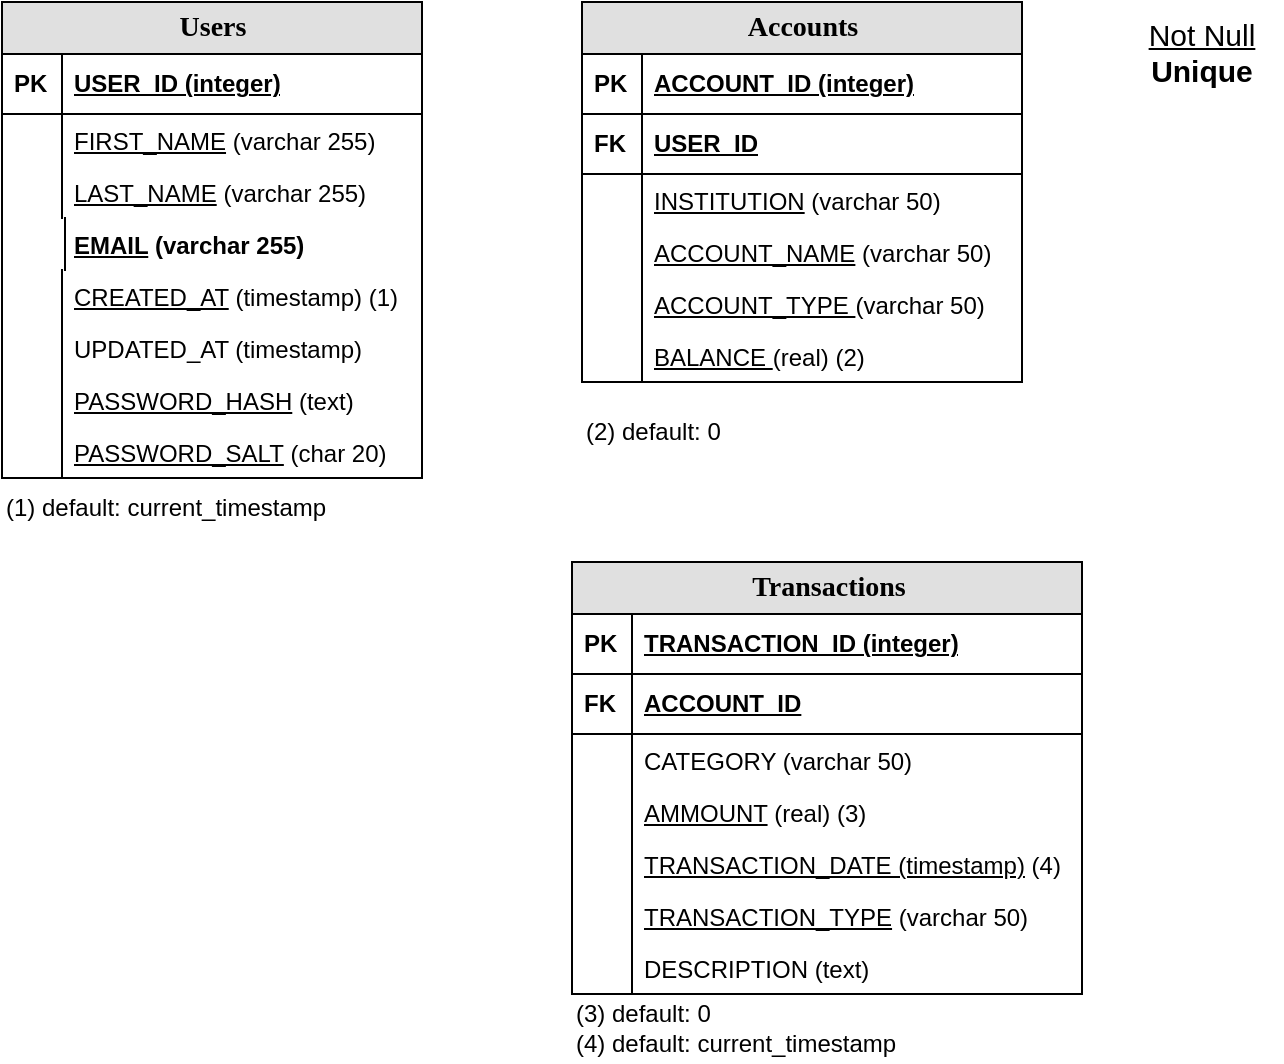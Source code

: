 <mxfile version="27.0.9">
  <diagram name="Page-1" id="qFnQlZ_SsuW7N8ZM_rrR">
    <mxGraphModel dx="1426" dy="743" grid="1" gridSize="10" guides="1" tooltips="1" connect="1" arrows="1" fold="1" page="1" pageScale="1" pageWidth="850" pageHeight="1100" math="0" shadow="0">
      <root>
        <mxCell id="0" />
        <mxCell id="1" parent="0" />
        <mxCell id="gAcOoP5BeK7Uj13Lkmp1-1" value="Users" style="swimlane;html=1;fontStyle=1;childLayout=stackLayout;horizontal=1;startSize=26;fillColor=#e0e0e0;horizontalStack=0;resizeParent=1;resizeLast=0;collapsible=1;marginBottom=0;swimlaneFillColor=#ffffff;align=center;rounded=0;shadow=0;comic=0;labelBackgroundColor=none;strokeWidth=1;fontFamily=Verdana;fontSize=14" vertex="1" parent="1">
          <mxGeometry x="40" y="40" width="210" height="238" as="geometry" />
        </mxCell>
        <mxCell id="gAcOoP5BeK7Uj13Lkmp1-2" value="USER_ID&amp;nbsp;(integer)" style="shape=partialRectangle;top=0;left=0;right=0;bottom=1;html=1;align=left;verticalAlign=middle;fillColor=none;spacingLeft=34;spacingRight=4;whiteSpace=wrap;overflow=hidden;rotatable=0;points=[[0,0.5],[1,0.5]];portConstraint=eastwest;dropTarget=0;fontStyle=5;" vertex="1" parent="gAcOoP5BeK7Uj13Lkmp1-1">
          <mxGeometry y="26" width="210" height="30" as="geometry" />
        </mxCell>
        <mxCell id="gAcOoP5BeK7Uj13Lkmp1-3" value="PK" style="shape=partialRectangle;top=0;left=0;bottom=0;html=1;fillColor=none;align=left;verticalAlign=middle;spacingLeft=4;spacingRight=4;whiteSpace=wrap;overflow=hidden;rotatable=0;points=[];portConstraint=eastwest;part=1;fontStyle=1" vertex="1" connectable="0" parent="gAcOoP5BeK7Uj13Lkmp1-2">
          <mxGeometry width="30" height="30" as="geometry" />
        </mxCell>
        <mxCell id="gAcOoP5BeK7Uj13Lkmp1-4" value="&lt;u&gt;FIRST_NAME&lt;/u&gt; (varchar 255)" style="shape=partialRectangle;top=0;left=0;right=0;bottom=0;html=1;align=left;verticalAlign=top;fillColor=none;spacingLeft=34;spacingRight=4;whiteSpace=wrap;overflow=hidden;rotatable=0;points=[[0,0.5],[1,0.5]];portConstraint=eastwest;dropTarget=0;" vertex="1" parent="gAcOoP5BeK7Uj13Lkmp1-1">
          <mxGeometry y="56" width="210" height="26" as="geometry" />
        </mxCell>
        <mxCell id="gAcOoP5BeK7Uj13Lkmp1-5" value="" style="shape=partialRectangle;top=0;left=0;bottom=0;html=1;fillColor=none;align=left;verticalAlign=top;spacingLeft=4;spacingRight=4;whiteSpace=wrap;overflow=hidden;rotatable=0;points=[];portConstraint=eastwest;part=1;" vertex="1" connectable="0" parent="gAcOoP5BeK7Uj13Lkmp1-4">
          <mxGeometry width="30" height="26" as="geometry" />
        </mxCell>
        <mxCell id="gAcOoP5BeK7Uj13Lkmp1-6" value="&lt;u&gt;LAST_NAME&lt;/u&gt; (varchar 255)" style="shape=partialRectangle;top=0;left=0;right=0;bottom=0;html=1;align=left;verticalAlign=top;fillColor=none;spacingLeft=34;spacingRight=4;whiteSpace=wrap;overflow=hidden;rotatable=0;points=[[0,0.5],[1,0.5]];portConstraint=eastwest;dropTarget=0;" vertex="1" parent="gAcOoP5BeK7Uj13Lkmp1-1">
          <mxGeometry y="82" width="210" height="26" as="geometry" />
        </mxCell>
        <mxCell id="gAcOoP5BeK7Uj13Lkmp1-7" value="" style="shape=partialRectangle;top=0;left=0;bottom=0;html=1;fillColor=none;align=left;verticalAlign=top;spacingLeft=4;spacingRight=4;whiteSpace=wrap;overflow=hidden;rotatable=0;points=[];portConstraint=eastwest;part=1;" vertex="1" connectable="0" parent="gAcOoP5BeK7Uj13Lkmp1-6">
          <mxGeometry width="30" height="26" as="geometry" />
        </mxCell>
        <mxCell id="gAcOoP5BeK7Uj13Lkmp1-8" value="&lt;b style=&quot;&quot;&gt;&lt;u&gt;EMAIL&lt;/u&gt; (varchar 255)&lt;/b&gt;" style="shape=partialRectangle;top=0;left=0;right=0;bottom=0;html=1;align=left;verticalAlign=top;fillColor=none;spacingLeft=34;spacingRight=4;whiteSpace=wrap;overflow=hidden;rotatable=0;points=[[0,0.5],[1,0.5]];portConstraint=eastwest;dropTarget=0;" vertex="1" parent="gAcOoP5BeK7Uj13Lkmp1-1">
          <mxGeometry y="108" width="210" height="26" as="geometry" />
        </mxCell>
        <mxCell id="gAcOoP5BeK7Uj13Lkmp1-9" value="" style="shape=partialRectangle;top=0;left=0;bottom=0;html=1;fillColor=none;align=left;verticalAlign=top;spacingLeft=4;spacingRight=4;whiteSpace=wrap;overflow=hidden;rotatable=0;points=[];portConstraint=eastwest;part=1;" vertex="1" connectable="0" parent="gAcOoP5BeK7Uj13Lkmp1-8">
          <mxGeometry width="31.5" height="26" as="geometry" />
        </mxCell>
        <mxCell id="gAcOoP5BeK7Uj13Lkmp1-10" value="&lt;u&gt;CREATED_AT&lt;/u&gt; (timestamp) (1)" style="shape=partialRectangle;top=0;left=0;right=0;bottom=0;html=1;align=left;verticalAlign=top;fillColor=none;spacingLeft=34;spacingRight=4;whiteSpace=wrap;overflow=hidden;rotatable=0;points=[[0,0.5],[1,0.5]];portConstraint=eastwest;dropTarget=0;" vertex="1" parent="gAcOoP5BeK7Uj13Lkmp1-1">
          <mxGeometry y="134" width="210" height="26" as="geometry" />
        </mxCell>
        <mxCell id="gAcOoP5BeK7Uj13Lkmp1-11" value="" style="shape=partialRectangle;top=0;left=0;bottom=0;html=1;fillColor=none;align=left;verticalAlign=top;spacingLeft=4;spacingRight=4;whiteSpace=wrap;overflow=hidden;rotatable=0;points=[];portConstraint=eastwest;part=1;" vertex="1" connectable="0" parent="gAcOoP5BeK7Uj13Lkmp1-10">
          <mxGeometry width="30" height="26" as="geometry" />
        </mxCell>
        <mxCell id="gAcOoP5BeK7Uj13Lkmp1-12" value="UPDATED_AT (timestamp)" style="shape=partialRectangle;top=0;left=0;right=0;bottom=0;html=1;align=left;verticalAlign=top;fillColor=none;spacingLeft=34;spacingRight=4;whiteSpace=wrap;overflow=hidden;rotatable=0;points=[[0,0.5],[1,0.5]];portConstraint=eastwest;dropTarget=0;" vertex="1" parent="gAcOoP5BeK7Uj13Lkmp1-1">
          <mxGeometry y="160" width="210" height="26" as="geometry" />
        </mxCell>
        <mxCell id="gAcOoP5BeK7Uj13Lkmp1-13" value="" style="shape=partialRectangle;top=0;left=0;bottom=0;html=1;fillColor=none;align=left;verticalAlign=top;spacingLeft=4;spacingRight=4;whiteSpace=wrap;overflow=hidden;rotatable=0;points=[];portConstraint=eastwest;part=1;" vertex="1" connectable="0" parent="gAcOoP5BeK7Uj13Lkmp1-12">
          <mxGeometry width="30" height="26" as="geometry" />
        </mxCell>
        <mxCell id="gAcOoP5BeK7Uj13Lkmp1-14" value="&lt;u&gt;PASSWORD_HASH&lt;/u&gt; (text)" style="shape=partialRectangle;top=0;left=0;right=0;bottom=0;html=1;align=left;verticalAlign=top;fillColor=none;spacingLeft=34;spacingRight=4;whiteSpace=wrap;overflow=hidden;rotatable=0;points=[[0,0.5],[1,0.5]];portConstraint=eastwest;dropTarget=0;" vertex="1" parent="gAcOoP5BeK7Uj13Lkmp1-1">
          <mxGeometry y="186" width="210" height="26" as="geometry" />
        </mxCell>
        <mxCell id="gAcOoP5BeK7Uj13Lkmp1-15" value="" style="shape=partialRectangle;top=0;left=0;bottom=0;html=1;fillColor=none;align=left;verticalAlign=top;spacingLeft=4;spacingRight=4;whiteSpace=wrap;overflow=hidden;rotatable=0;points=[];portConstraint=eastwest;part=1;" vertex="1" connectable="0" parent="gAcOoP5BeK7Uj13Lkmp1-14">
          <mxGeometry width="30" height="26" as="geometry" />
        </mxCell>
        <mxCell id="gAcOoP5BeK7Uj13Lkmp1-48" value="&lt;u&gt;PASSWORD_SALT&lt;/u&gt;&amp;nbsp;(char 20)" style="shape=partialRectangle;top=0;left=0;right=0;bottom=0;html=1;align=left;verticalAlign=top;fillColor=none;spacingLeft=34;spacingRight=4;whiteSpace=wrap;overflow=hidden;rotatable=0;points=[[0,0.5],[1,0.5]];portConstraint=eastwest;dropTarget=0;" vertex="1" parent="gAcOoP5BeK7Uj13Lkmp1-1">
          <mxGeometry y="212" width="210" height="26" as="geometry" />
        </mxCell>
        <mxCell id="gAcOoP5BeK7Uj13Lkmp1-49" value="" style="shape=partialRectangle;top=0;left=0;bottom=0;html=1;fillColor=none;align=left;verticalAlign=top;spacingLeft=4;spacingRight=4;whiteSpace=wrap;overflow=hidden;rotatable=0;points=[];portConstraint=eastwest;part=1;" vertex="1" connectable="0" parent="gAcOoP5BeK7Uj13Lkmp1-48">
          <mxGeometry width="30" height="26" as="geometry" />
        </mxCell>
        <mxCell id="gAcOoP5BeK7Uj13Lkmp1-16" value="Transactions" style="swimlane;html=1;fontStyle=1;childLayout=stackLayout;horizontal=1;startSize=26;fillColor=#e0e0e0;horizontalStack=0;resizeParent=1;resizeLast=0;collapsible=1;marginBottom=0;swimlaneFillColor=#ffffff;align=center;rounded=0;shadow=0;comic=0;labelBackgroundColor=none;strokeWidth=1;fontFamily=Verdana;fontSize=14" vertex="1" parent="1">
          <mxGeometry x="325" y="320" width="255" height="216" as="geometry" />
        </mxCell>
        <mxCell id="gAcOoP5BeK7Uj13Lkmp1-17" value="TRANSACTION_ID (integer)" style="shape=partialRectangle;top=0;left=0;right=0;bottom=1;html=1;align=left;verticalAlign=middle;fillColor=none;spacingLeft=34;spacingRight=4;whiteSpace=wrap;overflow=hidden;rotatable=0;points=[[0,0.5],[1,0.5]];portConstraint=eastwest;dropTarget=0;fontStyle=5;" vertex="1" parent="gAcOoP5BeK7Uj13Lkmp1-16">
          <mxGeometry y="26" width="255" height="30" as="geometry" />
        </mxCell>
        <mxCell id="gAcOoP5BeK7Uj13Lkmp1-18" value="PK" style="shape=partialRectangle;top=0;left=0;bottom=0;html=1;fillColor=none;align=left;verticalAlign=middle;spacingLeft=4;spacingRight=4;whiteSpace=wrap;overflow=hidden;rotatable=0;points=[];portConstraint=eastwest;part=1;fontStyle=1" vertex="1" connectable="0" parent="gAcOoP5BeK7Uj13Lkmp1-17">
          <mxGeometry width="30" height="30" as="geometry" />
        </mxCell>
        <mxCell id="gAcOoP5BeK7Uj13Lkmp1-21" value="ACCOUNT_ID" style="shape=partialRectangle;top=0;left=0;right=0;bottom=1;html=1;align=left;verticalAlign=middle;fillColor=none;spacingLeft=34;spacingRight=4;whiteSpace=wrap;overflow=hidden;rotatable=0;points=[[0,0.5],[1,0.5]];portConstraint=eastwest;dropTarget=0;fontStyle=5;" vertex="1" parent="gAcOoP5BeK7Uj13Lkmp1-16">
          <mxGeometry y="56" width="255" height="30" as="geometry" />
        </mxCell>
        <mxCell id="gAcOoP5BeK7Uj13Lkmp1-22" value="FK" style="shape=partialRectangle;top=0;left=0;bottom=0;html=1;fillColor=none;align=left;verticalAlign=middle;spacingLeft=4;spacingRight=4;whiteSpace=wrap;overflow=hidden;rotatable=0;points=[];portConstraint=eastwest;part=1;fontStyle=1" vertex="1" connectable="0" parent="gAcOoP5BeK7Uj13Lkmp1-21">
          <mxGeometry width="30" height="30" as="geometry" />
        </mxCell>
        <mxCell id="gAcOoP5BeK7Uj13Lkmp1-23" value="CATEGORY (varchar 50)" style="shape=partialRectangle;top=0;left=0;right=0;bottom=0;html=1;align=left;verticalAlign=top;fillColor=none;spacingLeft=34;spacingRight=4;whiteSpace=wrap;overflow=hidden;rotatable=0;points=[[0,0.5],[1,0.5]];portConstraint=eastwest;dropTarget=0;" vertex="1" parent="gAcOoP5BeK7Uj13Lkmp1-16">
          <mxGeometry y="86" width="255" height="26" as="geometry" />
        </mxCell>
        <mxCell id="gAcOoP5BeK7Uj13Lkmp1-24" value="" style="shape=partialRectangle;top=0;left=0;bottom=0;html=1;fillColor=none;align=left;verticalAlign=top;spacingLeft=4;spacingRight=4;whiteSpace=wrap;overflow=hidden;rotatable=0;points=[];portConstraint=eastwest;part=1;" vertex="1" connectable="0" parent="gAcOoP5BeK7Uj13Lkmp1-23">
          <mxGeometry width="30" height="26" as="geometry" />
        </mxCell>
        <mxCell id="gAcOoP5BeK7Uj13Lkmp1-25" value="&lt;u&gt;AMMOUNT&lt;/u&gt; (real) (3)" style="shape=partialRectangle;top=0;left=0;right=0;bottom=0;html=1;align=left;verticalAlign=top;fillColor=none;spacingLeft=34;spacingRight=4;whiteSpace=wrap;overflow=hidden;rotatable=0;points=[[0,0.5],[1,0.5]];portConstraint=eastwest;dropTarget=0;" vertex="1" parent="gAcOoP5BeK7Uj13Lkmp1-16">
          <mxGeometry y="112" width="255" height="26" as="geometry" />
        </mxCell>
        <mxCell id="gAcOoP5BeK7Uj13Lkmp1-26" value="" style="shape=partialRectangle;top=0;left=0;bottom=0;html=1;fillColor=none;align=left;verticalAlign=top;spacingLeft=4;spacingRight=4;whiteSpace=wrap;overflow=hidden;rotatable=0;points=[];portConstraint=eastwest;part=1;" vertex="1" connectable="0" parent="gAcOoP5BeK7Uj13Lkmp1-25">
          <mxGeometry width="30" height="26" as="geometry" />
        </mxCell>
        <mxCell id="gAcOoP5BeK7Uj13Lkmp1-27" value="&lt;u&gt;TRANSACTION_DATE (timestamp)&lt;/u&gt; (4)" style="shape=partialRectangle;top=0;left=0;right=0;bottom=0;html=1;align=left;verticalAlign=top;fillColor=none;spacingLeft=34;spacingRight=4;whiteSpace=wrap;overflow=hidden;rotatable=0;points=[[0,0.5],[1,0.5]];portConstraint=eastwest;dropTarget=0;" vertex="1" parent="gAcOoP5BeK7Uj13Lkmp1-16">
          <mxGeometry y="138" width="255" height="26" as="geometry" />
        </mxCell>
        <mxCell id="gAcOoP5BeK7Uj13Lkmp1-28" value="" style="shape=partialRectangle;top=0;left=0;bottom=0;html=1;fillColor=none;align=left;verticalAlign=top;spacingLeft=4;spacingRight=4;whiteSpace=wrap;overflow=hidden;rotatable=0;points=[];portConstraint=eastwest;part=1;" vertex="1" connectable="0" parent="gAcOoP5BeK7Uj13Lkmp1-27">
          <mxGeometry width="30" height="26" as="geometry" />
        </mxCell>
        <mxCell id="gAcOoP5BeK7Uj13Lkmp1-29" value="&lt;u&gt;TRANSACTION_TYPE&lt;/u&gt; (varchar 50)" style="shape=partialRectangle;top=0;left=0;right=0;bottom=0;html=1;align=left;verticalAlign=top;fillColor=none;spacingLeft=34;spacingRight=4;whiteSpace=wrap;overflow=hidden;rotatable=0;points=[[0,0.5],[1,0.5]];portConstraint=eastwest;dropTarget=0;" vertex="1" parent="gAcOoP5BeK7Uj13Lkmp1-16">
          <mxGeometry y="164" width="255" height="26" as="geometry" />
        </mxCell>
        <mxCell id="gAcOoP5BeK7Uj13Lkmp1-30" value="" style="shape=partialRectangle;top=0;left=0;bottom=0;html=1;fillColor=none;align=left;verticalAlign=top;spacingLeft=4;spacingRight=4;whiteSpace=wrap;overflow=hidden;rotatable=0;points=[];portConstraint=eastwest;part=1;" vertex="1" connectable="0" parent="gAcOoP5BeK7Uj13Lkmp1-29">
          <mxGeometry width="30" height="26" as="geometry" />
        </mxCell>
        <mxCell id="gAcOoP5BeK7Uj13Lkmp1-31" value="DESCRIPTION (text)" style="shape=partialRectangle;top=0;left=0;right=0;bottom=0;html=1;align=left;verticalAlign=top;fillColor=none;spacingLeft=34;spacingRight=4;whiteSpace=wrap;overflow=hidden;rotatable=0;points=[[0,0.5],[1,0.5]];portConstraint=eastwest;dropTarget=0;" vertex="1" parent="gAcOoP5BeK7Uj13Lkmp1-16">
          <mxGeometry y="190" width="255" height="26" as="geometry" />
        </mxCell>
        <mxCell id="gAcOoP5BeK7Uj13Lkmp1-32" value="" style="shape=partialRectangle;top=0;left=0;bottom=0;html=1;fillColor=none;align=left;verticalAlign=top;spacingLeft=4;spacingRight=4;whiteSpace=wrap;overflow=hidden;rotatable=0;points=[];portConstraint=eastwest;part=1;" vertex="1" connectable="0" parent="gAcOoP5BeK7Uj13Lkmp1-31">
          <mxGeometry width="30" height="26" as="geometry" />
        </mxCell>
        <mxCell id="gAcOoP5BeK7Uj13Lkmp1-33" value="Accounts" style="swimlane;html=1;fontStyle=1;childLayout=stackLayout;horizontal=1;startSize=26;fillColor=#e0e0e0;horizontalStack=0;resizeParent=1;resizeLast=0;collapsible=1;marginBottom=0;swimlaneFillColor=#ffffff;align=center;rounded=0;shadow=0;comic=0;labelBackgroundColor=none;strokeWidth=1;fontFamily=Verdana;fontSize=14" vertex="1" parent="1">
          <mxGeometry x="330" y="40" width="220" height="190" as="geometry" />
        </mxCell>
        <mxCell id="gAcOoP5BeK7Uj13Lkmp1-34" value="ACCOUNT_ID (integer)" style="shape=partialRectangle;top=0;left=0;right=0;bottom=1;html=1;align=left;verticalAlign=middle;fillColor=none;spacingLeft=34;spacingRight=4;whiteSpace=wrap;overflow=hidden;rotatable=0;points=[[0,0.5],[1,0.5]];portConstraint=eastwest;dropTarget=0;fontStyle=5;" vertex="1" parent="gAcOoP5BeK7Uj13Lkmp1-33">
          <mxGeometry y="26" width="220" height="30" as="geometry" />
        </mxCell>
        <mxCell id="gAcOoP5BeK7Uj13Lkmp1-35" value="PK" style="shape=partialRectangle;top=0;left=0;bottom=0;html=1;fillColor=none;align=left;verticalAlign=middle;spacingLeft=4;spacingRight=4;whiteSpace=wrap;overflow=hidden;rotatable=0;points=[];portConstraint=eastwest;part=1;fontStyle=1" vertex="1" connectable="0" parent="gAcOoP5BeK7Uj13Lkmp1-34">
          <mxGeometry width="30" height="30" as="geometry" />
        </mxCell>
        <mxCell id="gAcOoP5BeK7Uj13Lkmp1-36" value="USER_ID" style="shape=partialRectangle;top=0;left=0;right=0;bottom=1;html=1;align=left;verticalAlign=middle;fillColor=none;spacingLeft=34;spacingRight=4;whiteSpace=wrap;overflow=hidden;rotatable=0;points=[[0,0.5],[1,0.5]];portConstraint=eastwest;dropTarget=0;fontStyle=5;" vertex="1" parent="gAcOoP5BeK7Uj13Lkmp1-33">
          <mxGeometry y="56" width="220" height="30" as="geometry" />
        </mxCell>
        <mxCell id="gAcOoP5BeK7Uj13Lkmp1-37" value="FK" style="shape=partialRectangle;top=0;left=0;bottom=0;html=1;fillColor=none;align=left;verticalAlign=middle;spacingLeft=4;spacingRight=4;whiteSpace=wrap;overflow=hidden;rotatable=0;points=[];portConstraint=eastwest;part=1;fontStyle=1" vertex="1" connectable="0" parent="gAcOoP5BeK7Uj13Lkmp1-36">
          <mxGeometry width="30" height="30" as="geometry" />
        </mxCell>
        <mxCell id="gAcOoP5BeK7Uj13Lkmp1-38" value="&lt;u&gt;INSTITUTION&lt;/u&gt; (varchar 50)" style="shape=partialRectangle;top=0;left=0;right=0;bottom=0;html=1;align=left;verticalAlign=top;fillColor=none;spacingLeft=34;spacingRight=4;whiteSpace=wrap;overflow=hidden;rotatable=0;points=[[0,0.5],[1,0.5]];portConstraint=eastwest;dropTarget=0;" vertex="1" parent="gAcOoP5BeK7Uj13Lkmp1-33">
          <mxGeometry y="86" width="220" height="26" as="geometry" />
        </mxCell>
        <mxCell id="gAcOoP5BeK7Uj13Lkmp1-39" value="" style="shape=partialRectangle;top=0;left=0;bottom=0;html=1;fillColor=none;align=left;verticalAlign=top;spacingLeft=4;spacingRight=4;whiteSpace=wrap;overflow=hidden;rotatable=0;points=[];portConstraint=eastwest;part=1;" vertex="1" connectable="0" parent="gAcOoP5BeK7Uj13Lkmp1-38">
          <mxGeometry width="30" height="26" as="geometry" />
        </mxCell>
        <mxCell id="gAcOoP5BeK7Uj13Lkmp1-52" value="&lt;u&gt;ACCOUNT_NAME&lt;/u&gt; (varchar 50)" style="shape=partialRectangle;top=0;left=0;right=0;bottom=0;html=1;align=left;verticalAlign=top;fillColor=none;spacingLeft=34;spacingRight=4;whiteSpace=wrap;overflow=hidden;rotatable=0;points=[[0,0.5],[1,0.5]];portConstraint=eastwest;dropTarget=0;" vertex="1" parent="gAcOoP5BeK7Uj13Lkmp1-33">
          <mxGeometry y="112" width="220" height="26" as="geometry" />
        </mxCell>
        <mxCell id="gAcOoP5BeK7Uj13Lkmp1-53" value="" style="shape=partialRectangle;top=0;left=0;bottom=0;html=1;fillColor=none;align=left;verticalAlign=top;spacingLeft=4;spacingRight=4;whiteSpace=wrap;overflow=hidden;rotatable=0;points=[];portConstraint=eastwest;part=1;" vertex="1" connectable="0" parent="gAcOoP5BeK7Uj13Lkmp1-52">
          <mxGeometry width="30" height="26" as="geometry" />
        </mxCell>
        <mxCell id="gAcOoP5BeK7Uj13Lkmp1-40" value="&lt;u&gt;ACCOUNT_&lt;/u&gt;&lt;u&gt;TYPE &lt;/u&gt;(varchar 50)" style="shape=partialRectangle;top=0;left=0;right=0;bottom=0;html=1;align=left;verticalAlign=top;fillColor=none;spacingLeft=34;spacingRight=4;whiteSpace=wrap;overflow=hidden;rotatable=0;points=[[0,0.5],[1,0.5]];portConstraint=eastwest;dropTarget=0;" vertex="1" parent="gAcOoP5BeK7Uj13Lkmp1-33">
          <mxGeometry y="138" width="220" height="26" as="geometry" />
        </mxCell>
        <mxCell id="gAcOoP5BeK7Uj13Lkmp1-41" value="" style="shape=partialRectangle;top=0;left=0;bottom=0;html=1;fillColor=none;align=left;verticalAlign=top;spacingLeft=4;spacingRight=4;whiteSpace=wrap;overflow=hidden;rotatable=0;points=[];portConstraint=eastwest;part=1;" vertex="1" connectable="0" parent="gAcOoP5BeK7Uj13Lkmp1-40">
          <mxGeometry width="30" height="26" as="geometry" />
        </mxCell>
        <mxCell id="gAcOoP5BeK7Uj13Lkmp1-42" value="&lt;u&gt;BALANCE &lt;/u&gt;(real) (2)" style="shape=partialRectangle;top=0;left=0;right=0;bottom=0;html=1;align=left;verticalAlign=top;fillColor=none;spacingLeft=34;spacingRight=4;whiteSpace=wrap;overflow=hidden;rotatable=0;points=[[0,0.5],[1,0.5]];portConstraint=eastwest;dropTarget=0;" vertex="1" parent="gAcOoP5BeK7Uj13Lkmp1-33">
          <mxGeometry y="164" width="220" height="26" as="geometry" />
        </mxCell>
        <mxCell id="gAcOoP5BeK7Uj13Lkmp1-43" value="" style="shape=partialRectangle;top=0;left=0;bottom=0;html=1;fillColor=none;align=left;verticalAlign=top;spacingLeft=4;spacingRight=4;whiteSpace=wrap;overflow=hidden;rotatable=0;points=[];portConstraint=eastwest;part=1;" vertex="1" connectable="0" parent="gAcOoP5BeK7Uj13Lkmp1-42">
          <mxGeometry width="30" height="26" as="geometry" />
        </mxCell>
        <mxCell id="gAcOoP5BeK7Uj13Lkmp1-44" value="&lt;u&gt;Not Null&lt;/u&gt;&lt;div&gt;&lt;b&gt;Unique&lt;/b&gt;&lt;/div&gt;" style="text;html=1;align=center;verticalAlign=middle;whiteSpace=wrap;rounded=0;fontSize=15;" vertex="1" parent="1">
          <mxGeometry x="600" y="40" width="80" height="50" as="geometry" />
        </mxCell>
        <mxCell id="gAcOoP5BeK7Uj13Lkmp1-45" value="&lt;span&gt;(1) default: current_timestamp&lt;/span&gt;" style="text;html=1;align=left;verticalAlign=middle;whiteSpace=wrap;rounded=0;fontStyle=0" vertex="1" parent="1">
          <mxGeometry x="40" y="278" width="200" height="30" as="geometry" />
        </mxCell>
        <mxCell id="gAcOoP5BeK7Uj13Lkmp1-46" value="&lt;span&gt;(2) default: 0&lt;/span&gt;" style="text;html=1;align=left;verticalAlign=middle;whiteSpace=wrap;rounded=0;fontStyle=0" vertex="1" parent="1">
          <mxGeometry x="330" y="240" width="200" height="30" as="geometry" />
        </mxCell>
        <mxCell id="gAcOoP5BeK7Uj13Lkmp1-47" value="&lt;div&gt;(3) default: 0&lt;span&gt;&lt;/span&gt;&lt;/div&gt;&lt;span&gt;(4) default: current_timestamp&lt;/span&gt;" style="text;html=1;align=left;verticalAlign=middle;whiteSpace=wrap;rounded=0;fontStyle=0;spacing=2;spacingTop=0;" vertex="1" parent="1">
          <mxGeometry x="325" y="536" width="200" height="34" as="geometry" />
        </mxCell>
      </root>
    </mxGraphModel>
  </diagram>
</mxfile>
